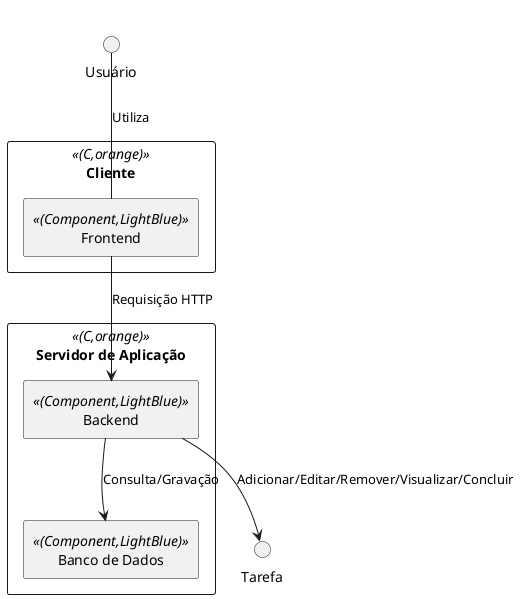 @startuml roteiro1

!define Entity(entity, description) class entity as "description" << (E,orchid) >>
!define Container(container, description) rectangle container as "description" << (C,orange) >>
!define Component(component, description) rectangle component as "description" << (Component,LightBlue) >>
!define Person(person, description) circle person as "description" << (P,LightGreen) >>

Person(Usuário, "Usuário")  
Container(Cliente, "Cliente") {
    Component(Frontend, "Frontend")
}

Container(Servidor, "Servidor de Aplicação") {
    Component(Backend, "Backend")
    Component(BancoDados, "Banco de Dados")
}

Usuário -- Frontend : Utiliza
Frontend --> Backend : Requisição HTTP
Backend --> BancoDados : Consulta/Gravação

Backend --> Tarefa : Adicionar/Editar/Remover/Visualizar/Concluir

@enduml